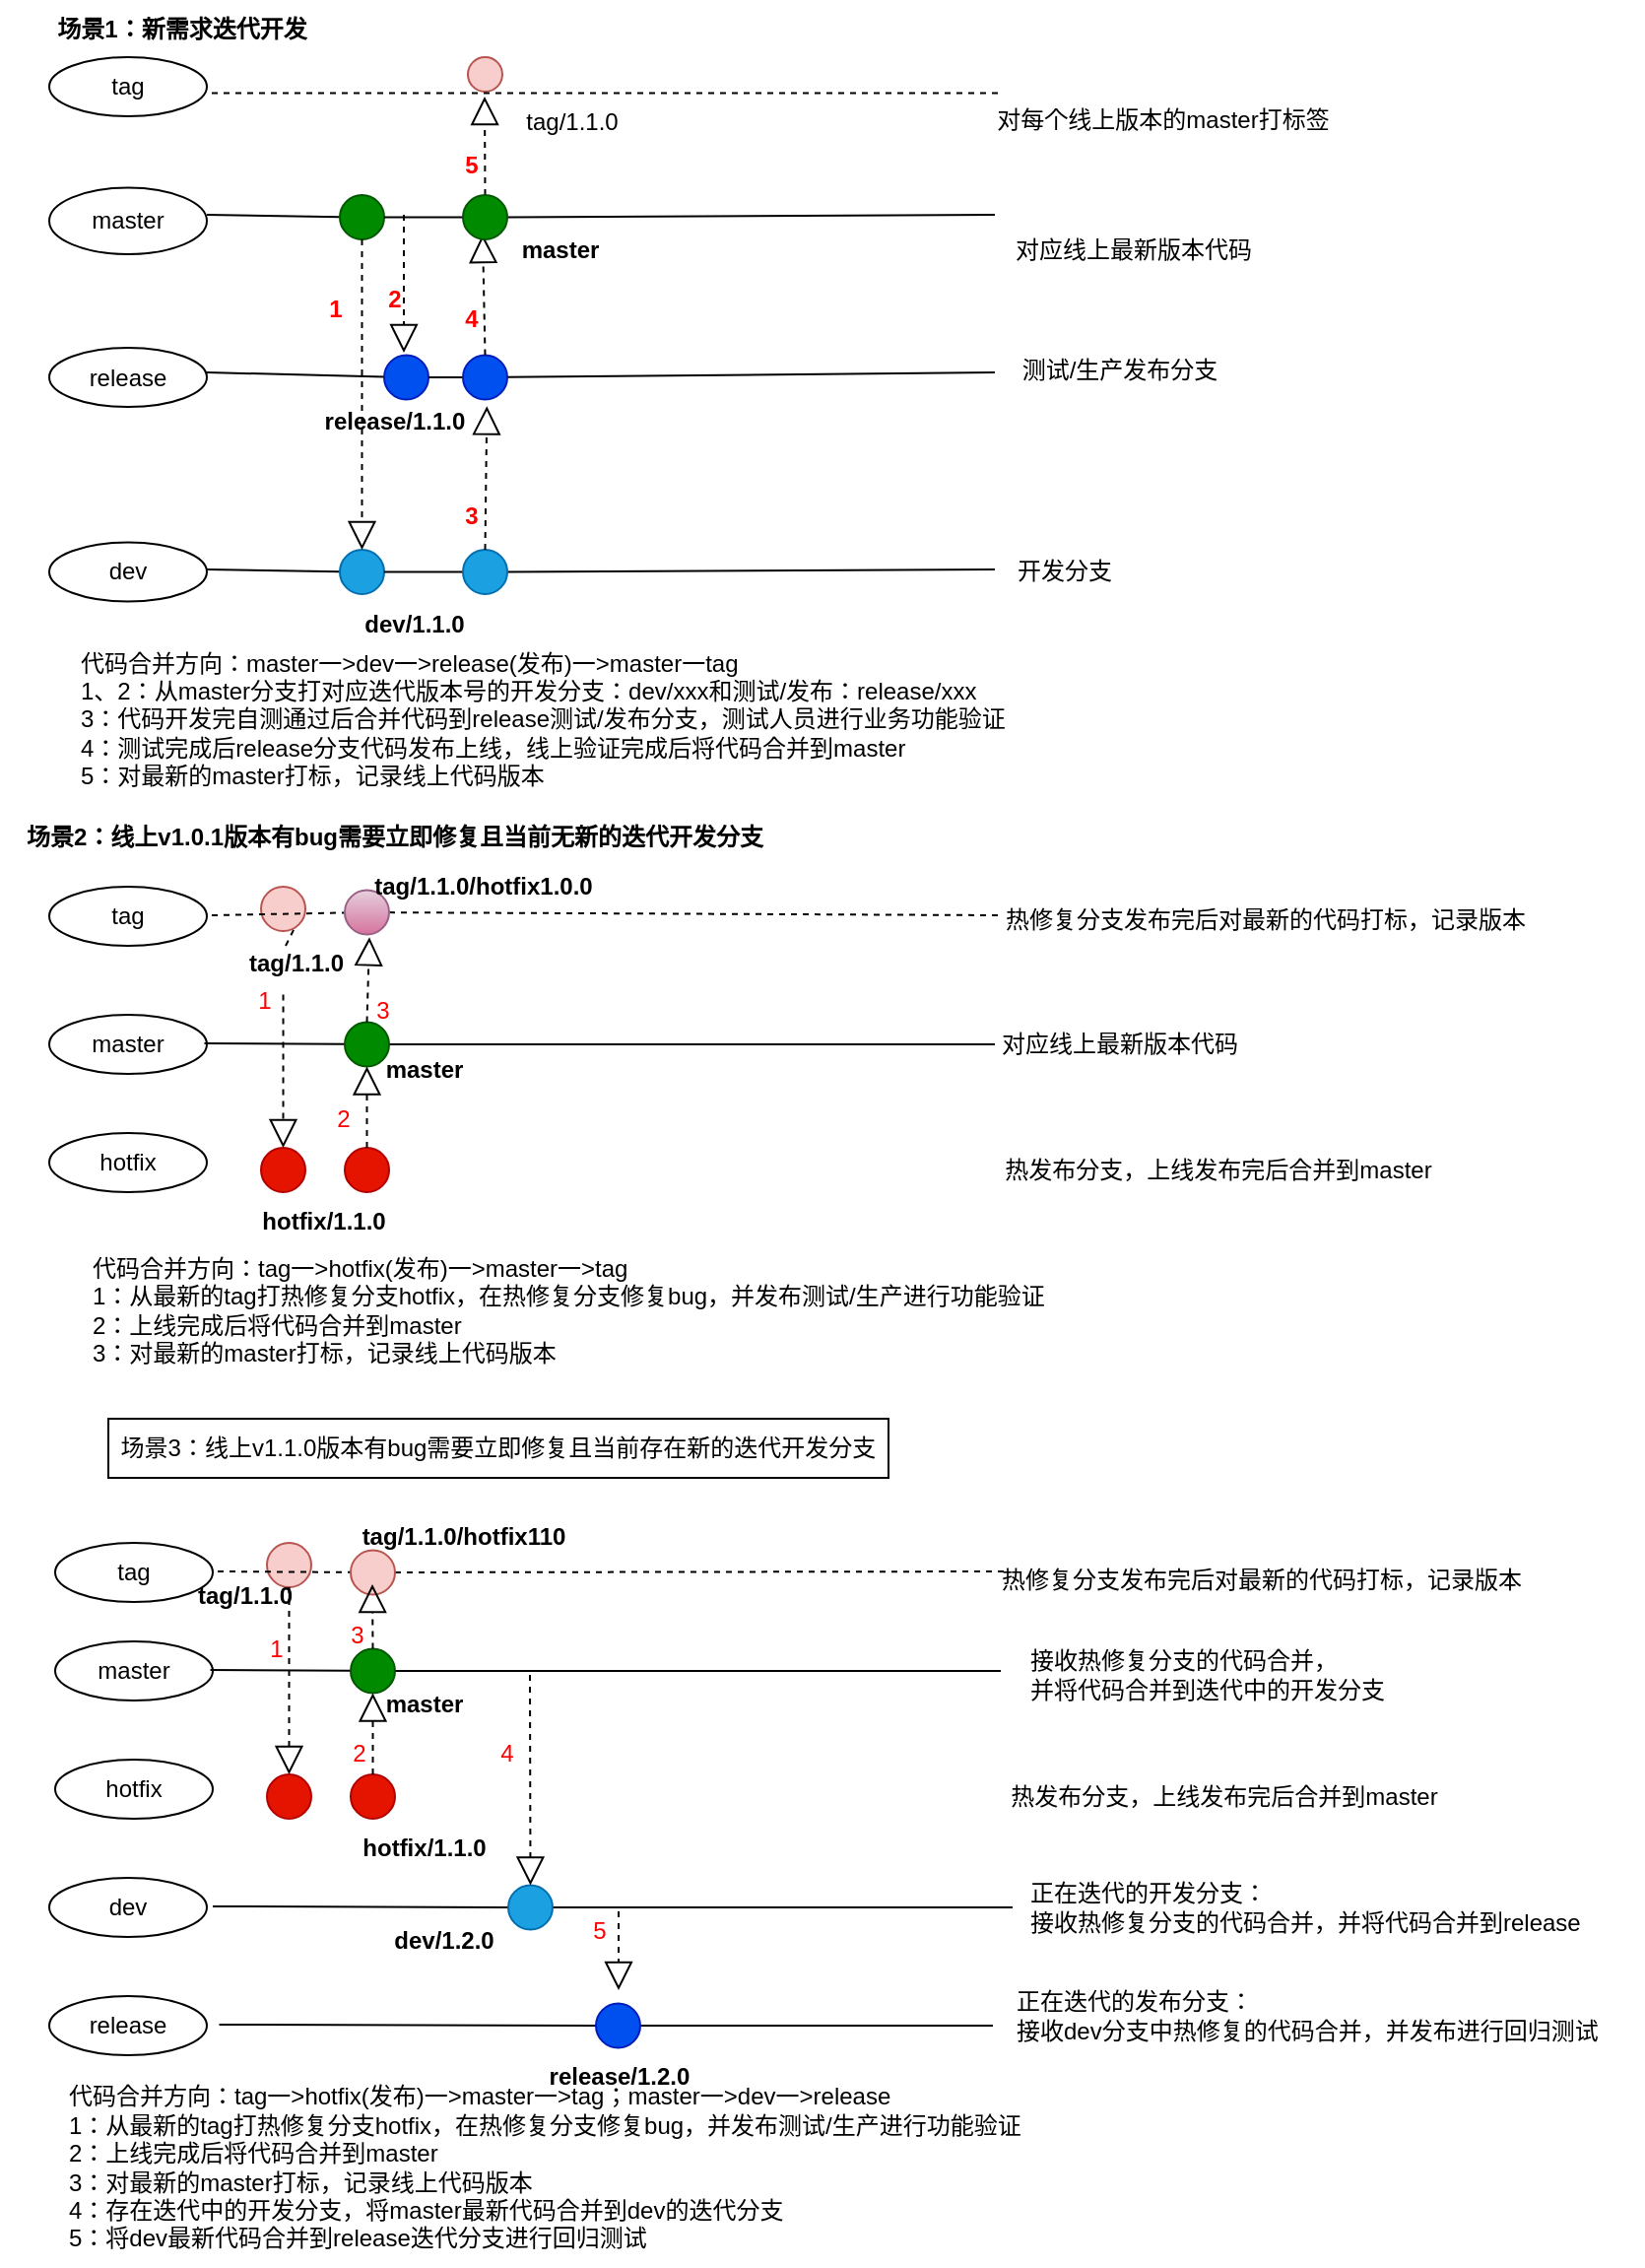 <mxfile version="20.8.3" type="github">
  <diagram id="u3MLDT6FEJKh7IjFJ45a" name="第 1 页">
    <mxGraphModel dx="1910" dy="511" grid="1" gridSize="10" guides="1" tooltips="1" connect="1" arrows="1" fold="1" page="1" pageScale="1" pageWidth="827" pageHeight="1169" math="0" shadow="0">
      <root>
        <mxCell id="0" />
        <mxCell id="1" parent="0" />
        <mxCell id="BobIcJFzk0XD9MXeeOn0-2" value="master" style="ellipse;whiteSpace=wrap;html=1;" parent="1" vertex="1">
          <mxGeometry x="-749" y="95.25" width="80" height="33.75" as="geometry" />
        </mxCell>
        <mxCell id="BobIcJFzk0XD9MXeeOn0-3" value="tag" style="ellipse;whiteSpace=wrap;html=1;" parent="1" vertex="1">
          <mxGeometry x="-749" y="29" width="80" height="30" as="geometry" />
        </mxCell>
        <mxCell id="BobIcJFzk0XD9MXeeOn0-9" value="release" style="ellipse;whiteSpace=wrap;html=1;" parent="1" vertex="1">
          <mxGeometry x="-749" y="176.5" width="80" height="30" as="geometry" />
        </mxCell>
        <mxCell id="BobIcJFzk0XD9MXeeOn0-10" value="" style="endArrow=none;html=1;rounded=0;startArrow=none;" parent="1" source="BobIcJFzk0XD9MXeeOn0-19" edge="1">
          <mxGeometry width="50" height="50" relative="1" as="geometry">
            <mxPoint x="-669" y="189" as="sourcePoint" />
            <mxPoint x="-269" y="189" as="targetPoint" />
          </mxGeometry>
        </mxCell>
        <mxCell id="BobIcJFzk0XD9MXeeOn0-14" value="" style="endArrow=none;html=1;rounded=0;startArrow=none;" parent="1" source="BobIcJFzk0XD9MXeeOn0-18" edge="1">
          <mxGeometry width="50" height="50" relative="1" as="geometry">
            <mxPoint x="-669" y="109" as="sourcePoint" />
            <mxPoint x="-269" y="109" as="targetPoint" />
          </mxGeometry>
        </mxCell>
        <mxCell id="BobIcJFzk0XD9MXeeOn0-16" value="" style="ellipse;whiteSpace=wrap;html=1;aspect=fixed;fillColor=#e51400;strokeColor=#B20000;fontColor=#ffffff;" parent="1" vertex="1">
          <mxGeometry x="-641.5" y="582.5" width="22.5" height="22.5" as="geometry" />
        </mxCell>
        <mxCell id="BobIcJFzk0XD9MXeeOn0-17" value="" style="ellipse;whiteSpace=wrap;html=1;aspect=fixed;fillColor=#f8cecc;strokeColor=#b85450;" parent="1" vertex="1">
          <mxGeometry x="-641.5" y="450" width="22.5" height="22.5" as="geometry" />
        </mxCell>
        <mxCell id="BobIcJFzk0XD9MXeeOn0-21" value="" style="ellipse;whiteSpace=wrap;html=1;aspect=fixed;fillColor=#f8cecc;strokeColor=#b85450;" parent="1" vertex="1">
          <mxGeometry x="-536.5" y="29" width="17.5" height="17.5" as="geometry" />
        </mxCell>
        <mxCell id="BobIcJFzk0XD9MXeeOn0-28" value="" style="endArrow=none;html=1;rounded=0;" parent="1" target="BobIcJFzk0XD9MXeeOn0-27" edge="1">
          <mxGeometry width="50" height="50" relative="1" as="geometry">
            <mxPoint x="-669" y="109" as="sourcePoint" />
            <mxPoint x="-269" y="109" as="targetPoint" />
          </mxGeometry>
        </mxCell>
        <mxCell id="BobIcJFzk0XD9MXeeOn0-27" value="" style="ellipse;whiteSpace=wrap;html=1;aspect=fixed;fillColor=#008a00;strokeColor=#005700;fontColor=#ffffff;" parent="1" vertex="1">
          <mxGeometry x="-601.5" y="99" width="22.5" height="22.5" as="geometry" />
        </mxCell>
        <mxCell id="BobIcJFzk0XD9MXeeOn0-31" value="dev" style="ellipse;whiteSpace=wrap;html=1;" parent="1" vertex="1">
          <mxGeometry x="-749" y="275.25" width="80" height="30" as="geometry" />
        </mxCell>
        <mxCell id="BobIcJFzk0XD9MXeeOn0-32" value="" style="endArrow=none;html=1;rounded=0;startArrow=none;" parent="1" source="BobIcJFzk0XD9MXeeOn0-25" edge="1">
          <mxGeometry width="50" height="50" relative="1" as="geometry">
            <mxPoint x="-669" y="289" as="sourcePoint" />
            <mxPoint x="-269" y="289" as="targetPoint" />
          </mxGeometry>
        </mxCell>
        <mxCell id="BobIcJFzk0XD9MXeeOn0-37" value="" style="endArrow=none;html=1;rounded=0;" parent="1" target="BobIcJFzk0XD9MXeeOn0-22" edge="1">
          <mxGeometry width="50" height="50" relative="1" as="geometry">
            <mxPoint x="-669" y="289" as="sourcePoint" />
            <mxPoint x="-269" y="289" as="targetPoint" />
          </mxGeometry>
        </mxCell>
        <mxCell id="BobIcJFzk0XD9MXeeOn0-22" value="" style="ellipse;whiteSpace=wrap;html=1;aspect=fixed;fillColor=#1ba1e2;strokeColor=#006EAF;fontColor=#ffffff;" parent="1" vertex="1">
          <mxGeometry x="-601.5" y="279" width="22.5" height="22.5" as="geometry" />
        </mxCell>
        <mxCell id="BobIcJFzk0XD9MXeeOn0-40" value="" style="endArrow=block;dashed=1;endFill=0;endSize=12;html=1;rounded=0;exitX=0.5;exitY=1;exitDx=0;exitDy=0;" parent="1" source="BobIcJFzk0XD9MXeeOn0-27" target="BobIcJFzk0XD9MXeeOn0-22" edge="1">
          <mxGeometry width="160" relative="1" as="geometry">
            <mxPoint x="-579" y="219" as="sourcePoint" />
            <mxPoint x="-419" y="219" as="targetPoint" />
          </mxGeometry>
        </mxCell>
        <mxCell id="BobIcJFzk0XD9MXeeOn0-41" value="release/1.1.0" style="text;html=1;align=center;verticalAlign=middle;resizable=0;points=[];autosize=1;strokeColor=none;fillColor=none;fontStyle=1" parent="1" vertex="1">
          <mxGeometry x="-619" y="199" width="90" height="30" as="geometry" />
        </mxCell>
        <mxCell id="BobIcJFzk0XD9MXeeOn0-42" value="dev/1.1.0" style="text;html=1;align=center;verticalAlign=middle;resizable=0;points=[];autosize=1;strokeColor=none;fillColor=none;fontStyle=1" parent="1" vertex="1">
          <mxGeometry x="-599" y="301.5" width="70" height="30" as="geometry" />
        </mxCell>
        <mxCell id="BobIcJFzk0XD9MXeeOn0-44" value="" style="endArrow=none;html=1;rounded=0;startArrow=none;" parent="1" source="BobIcJFzk0XD9MXeeOn0-22" target="BobIcJFzk0XD9MXeeOn0-25" edge="1">
          <mxGeometry width="50" height="50" relative="1" as="geometry">
            <mxPoint x="-579.0" y="290.215" as="sourcePoint" />
            <mxPoint x="-269" y="289" as="targetPoint" />
          </mxGeometry>
        </mxCell>
        <mxCell id="BobIcJFzk0XD9MXeeOn0-25" value="" style="ellipse;whiteSpace=wrap;html=1;aspect=fixed;fillColor=#1ba1e2;strokeColor=#006EAF;fontColor=#ffffff;" parent="1" vertex="1">
          <mxGeometry x="-539" y="279" width="22.5" height="22.5" as="geometry" />
        </mxCell>
        <mxCell id="BobIcJFzk0XD9MXeeOn0-52" value="测试/生产发布分支" style="text;html=1;align=center;verticalAlign=middle;resizable=0;points=[];autosize=1;strokeColor=none;fillColor=none;" parent="1" vertex="1">
          <mxGeometry x="-266.5" y="172.75" width="120" height="30" as="geometry" />
        </mxCell>
        <mxCell id="BobIcJFzk0XD9MXeeOn0-53" value="开发分支" style="text;html=1;align=center;verticalAlign=middle;resizable=0;points=[];autosize=1;strokeColor=none;fillColor=none;" parent="1" vertex="1">
          <mxGeometry x="-269" y="275.25" width="70" height="30" as="geometry" />
        </mxCell>
        <mxCell id="BobIcJFzk0XD9MXeeOn0-54" value="对应线上最新版本代码" style="text;html=1;align=center;verticalAlign=middle;resizable=0;points=[];autosize=1;strokeColor=none;fillColor=none;" parent="1" vertex="1">
          <mxGeometry x="-269" y="112.25" width="140" height="30" as="geometry" />
        </mxCell>
        <mxCell id="BobIcJFzk0XD9MXeeOn0-59" value="" style="endArrow=none;dashed=1;html=1;rounded=0;" parent="1" edge="1">
          <mxGeometry width="50" height="50" relative="1" as="geometry">
            <mxPoint x="-666.5" y="47.25" as="sourcePoint" />
            <mxPoint x="-266.5" y="47.25" as="targetPoint" />
          </mxGeometry>
        </mxCell>
        <mxCell id="BobIcJFzk0XD9MXeeOn0-61" value="" style="endArrow=block;dashed=1;endFill=0;endSize=12;html=1;rounded=0;exitX=0.5;exitY=0;exitDx=0;exitDy=0;" parent="1" source="BobIcJFzk0XD9MXeeOn0-18" edge="1">
          <mxGeometry width="160" relative="1" as="geometry">
            <mxPoint x="-576.5" y="79.75" as="sourcePoint" />
            <mxPoint x="-528" y="49" as="targetPoint" />
          </mxGeometry>
        </mxCell>
        <mxCell id="BobIcJFzk0XD9MXeeOn0-63" value="对每个线上版本的master打标签" style="text;html=1;align=center;verticalAlign=middle;resizable=0;points=[];autosize=1;strokeColor=none;fillColor=none;" parent="1" vertex="1">
          <mxGeometry x="-279" y="46" width="190" height="30" as="geometry" />
        </mxCell>
        <mxCell id="BobIcJFzk0XD9MXeeOn0-66" value="" style="endArrow=block;dashed=1;endFill=0;endSize=12;html=1;rounded=0;" parent="1" edge="1">
          <mxGeometry width="160" relative="1" as="geometry">
            <mxPoint x="-569" y="109" as="sourcePoint" />
            <mxPoint x="-569" y="179" as="targetPoint" />
          </mxGeometry>
        </mxCell>
        <mxCell id="BobIcJFzk0XD9MXeeOn0-67" value="" style="endArrow=none;html=1;rounded=0;startArrow=none;" parent="1" target="BobIcJFzk0XD9MXeeOn0-26" edge="1">
          <mxGeometry width="50" height="50" relative="1" as="geometry">
            <mxPoint x="-669" y="189" as="sourcePoint" />
            <mxPoint x="-269" y="189" as="targetPoint" />
          </mxGeometry>
        </mxCell>
        <mxCell id="BobIcJFzk0XD9MXeeOn0-26" value="" style="ellipse;whiteSpace=wrap;html=1;aspect=fixed;fillColor=#0050ef;strokeColor=#001DBC;fontColor=#ffffff;" parent="1" vertex="1">
          <mxGeometry x="-579" y="180.25" width="22.5" height="22.5" as="geometry" />
        </mxCell>
        <mxCell id="BobIcJFzk0XD9MXeeOn0-70" value="" style="endArrow=none;html=1;rounded=0;startArrow=none;" parent="1" source="BobIcJFzk0XD9MXeeOn0-26" target="BobIcJFzk0XD9MXeeOn0-19" edge="1">
          <mxGeometry width="50" height="50" relative="1" as="geometry">
            <mxPoint x="-556.5" y="191.424" as="sourcePoint" />
            <mxPoint x="-269" y="189" as="targetPoint" />
          </mxGeometry>
        </mxCell>
        <mxCell id="BobIcJFzk0XD9MXeeOn0-19" value="" style="ellipse;whiteSpace=wrap;html=1;aspect=fixed;fillColor=#0050ef;strokeColor=#001DBC;fontColor=#ffffff;" parent="1" vertex="1">
          <mxGeometry x="-539" y="180.25" width="22.5" height="22.5" as="geometry" />
        </mxCell>
        <mxCell id="BobIcJFzk0XD9MXeeOn0-71" value="" style="endArrow=block;dashed=1;endFill=0;endSize=12;html=1;rounded=0;exitX=0.5;exitY=0;exitDx=0;exitDy=0;entryX=1.024;entryY=0.239;entryDx=0;entryDy=0;entryPerimeter=0;" parent="1" source="BobIcJFzk0XD9MXeeOn0-25" target="BobIcJFzk0XD9MXeeOn0-41" edge="1">
          <mxGeometry width="160" relative="1" as="geometry">
            <mxPoint x="-579" y="219" as="sourcePoint" />
            <mxPoint x="-419" y="219" as="targetPoint" />
          </mxGeometry>
        </mxCell>
        <mxCell id="BobIcJFzk0XD9MXeeOn0-72" value="" style="endArrow=block;dashed=1;endFill=0;endSize=12;html=1;rounded=0;exitX=0.5;exitY=0;exitDx=0;exitDy=0;" parent="1" source="BobIcJFzk0XD9MXeeOn0-19" edge="1">
          <mxGeometry width="160" relative="1" as="geometry">
            <mxPoint x="-579" y="219" as="sourcePoint" />
            <mxPoint x="-529" y="119" as="targetPoint" />
          </mxGeometry>
        </mxCell>
        <mxCell id="BobIcJFzk0XD9MXeeOn0-73" value="" style="endArrow=none;html=1;rounded=0;startArrow=none;" parent="1" source="BobIcJFzk0XD9MXeeOn0-27" target="BobIcJFzk0XD9MXeeOn0-18" edge="1">
          <mxGeometry width="50" height="50" relative="1" as="geometry">
            <mxPoint x="-579.0" y="110.215" as="sourcePoint" />
            <mxPoint x="-269" y="109" as="targetPoint" />
          </mxGeometry>
        </mxCell>
        <mxCell id="BobIcJFzk0XD9MXeeOn0-18" value="" style="ellipse;whiteSpace=wrap;html=1;aspect=fixed;fillColor=#008a00;strokeColor=#005700;fontColor=#ffffff;" parent="1" vertex="1">
          <mxGeometry x="-539" y="99" width="22.5" height="22.5" as="geometry" />
        </mxCell>
        <mxCell id="BobIcJFzk0XD9MXeeOn0-75" value="&lt;b&gt;master&lt;/b&gt;" style="text;html=1;align=center;verticalAlign=middle;resizable=0;points=[];autosize=1;strokeColor=none;fillColor=none;" parent="1" vertex="1">
          <mxGeometry x="-520" y="112" width="60" height="30" as="geometry" />
        </mxCell>
        <mxCell id="BobIcJFzk0XD9MXeeOn0-76" value="tag/1.1.0" style="text;html=1;align=center;verticalAlign=middle;resizable=0;points=[];autosize=1;strokeColor=none;fillColor=none;" parent="1" vertex="1">
          <mxGeometry x="-519" y="46.5" width="70" height="30" as="geometry" />
        </mxCell>
        <mxCell id="KTSMbRb8N_iu5CVPyep4-2" value="tag" style="ellipse;whiteSpace=wrap;html=1;" parent="1" vertex="1">
          <mxGeometry x="-749" y="450" width="80" height="30" as="geometry" />
        </mxCell>
        <mxCell id="KTSMbRb8N_iu5CVPyep4-3" value="" style="endArrow=none;dashed=1;html=1;rounded=0;startArrow=none;" parent="1" source="KTSMbRb8N_iu5CVPyep4-19" edge="1">
          <mxGeometry width="50" height="50" relative="1" as="geometry">
            <mxPoint x="-666.5" y="464.5" as="sourcePoint" />
            <mxPoint x="-266.5" y="464.5" as="targetPoint" />
          </mxGeometry>
        </mxCell>
        <mxCell id="KTSMbRb8N_iu5CVPyep4-5" value="master" style="ellipse;whiteSpace=wrap;html=1;" parent="1" vertex="1">
          <mxGeometry x="-749" y="515" width="80" height="30" as="geometry" />
        </mxCell>
        <mxCell id="KTSMbRb8N_iu5CVPyep4-6" value="" style="endArrow=none;html=1;rounded=0;startArrow=none;" parent="1" source="BobIcJFzk0XD9MXeeOn0-15" edge="1">
          <mxGeometry relative="1" as="geometry">
            <mxPoint x="-670.25" y="529.5" as="sourcePoint" />
            <mxPoint x="-269" y="530" as="targetPoint" />
          </mxGeometry>
        </mxCell>
        <mxCell id="KTSMbRb8N_iu5CVPyep4-7" value="hotfix" style="ellipse;whiteSpace=wrap;html=1;" parent="1" vertex="1">
          <mxGeometry x="-749" y="575" width="80" height="30" as="geometry" />
        </mxCell>
        <mxCell id="KTSMbRb8N_iu5CVPyep4-10" value="" style="endArrow=none;html=1;rounded=0;" parent="1" target="BobIcJFzk0XD9MXeeOn0-15" edge="1">
          <mxGeometry relative="1" as="geometry">
            <mxPoint x="-670.25" y="529.5" as="sourcePoint" />
            <mxPoint x="-269" y="530" as="targetPoint" />
          </mxGeometry>
        </mxCell>
        <mxCell id="BobIcJFzk0XD9MXeeOn0-15" value="" style="ellipse;whiteSpace=wrap;html=1;aspect=fixed;fillColor=#008a00;strokeColor=#005700;fontColor=#ffffff;" parent="1" vertex="1">
          <mxGeometry x="-599" y="518.75" width="22.5" height="22.5" as="geometry" />
        </mxCell>
        <mxCell id="KTSMbRb8N_iu5CVPyep4-11" value="" style="endArrow=block;dashed=1;endFill=0;endSize=12;html=1;rounded=0;entryX=0.5;entryY=0;entryDx=0;entryDy=0;startArrow=none;exitX=0.411;exitY=1.017;exitDx=0;exitDy=0;exitPerimeter=0;" parent="1" source="KTSMbRb8N_iu5CVPyep4-12" target="BobIcJFzk0XD9MXeeOn0-16" edge="1">
          <mxGeometry width="160" relative="1" as="geometry">
            <mxPoint x="-639" y="515" as="sourcePoint" />
            <mxPoint x="-449" y="405" as="targetPoint" />
          </mxGeometry>
        </mxCell>
        <mxCell id="KTSMbRb8N_iu5CVPyep4-13" value="" style="endArrow=none;dashed=1;endFill=0;endSize=12;html=1;rounded=0;entryX=0.5;entryY=0;entryDx=0;entryDy=0;" parent="1" edge="1">
          <mxGeometry width="160" relative="1" as="geometry">
            <mxPoint x="-629" y="480" as="sourcePoint" />
            <mxPoint x="-624" y="470" as="targetPoint" />
          </mxGeometry>
        </mxCell>
        <mxCell id="KTSMbRb8N_iu5CVPyep4-12" value="tag/1.1.0" style="text;html=1;align=center;verticalAlign=middle;resizable=0;points=[];autosize=1;strokeColor=none;fillColor=none;fontStyle=1" parent="1" vertex="1">
          <mxGeometry x="-659" y="474.25" width="70" height="30" as="geometry" />
        </mxCell>
        <mxCell id="KTSMbRb8N_iu5CVPyep4-14" value="对应线上最新版本代码" style="text;html=1;align=center;verticalAlign=middle;resizable=0;points=[];autosize=1;strokeColor=none;fillColor=none;" parent="1" vertex="1">
          <mxGeometry x="-276.5" y="515" width="140" height="30" as="geometry" />
        </mxCell>
        <mxCell id="KTSMbRb8N_iu5CVPyep4-15" value="代码合并方向：master一&amp;gt;dev一&amp;gt;release(发布)一&amp;gt;master一tag&lt;br&gt;1、2：从master分支打对应迭代版本号的开发分支：dev/xxx和测试/发布：release/xxx&lt;br&gt;3：代码开发完自测通过后合并代码到release测试/发布分支，测试人员进行业务功能验证&lt;br&gt;4：测试完成后release分支代码发布上线，线上验证完成后将代码合并到master&lt;br&gt;&lt;div style=&quot;&quot;&gt;&lt;span style=&quot;background-color: initial;&quot;&gt;5：对最新的master打标，记录线上代码版本&lt;/span&gt;&lt;/div&gt;" style="text;html=1;align=left;verticalAlign=middle;resizable=0;points=[];autosize=1;strokeColor=none;fillColor=none;" parent="1" vertex="1">
          <mxGeometry x="-735" y="320" width="490" height="90" as="geometry" />
        </mxCell>
        <mxCell id="KTSMbRb8N_iu5CVPyep4-16" value="热发布分支，上线发布完后合并到master" style="text;html=1;align=center;verticalAlign=middle;resizable=0;points=[];autosize=1;strokeColor=none;fillColor=none;" parent="1" vertex="1">
          <mxGeometry x="-276.5" y="578.75" width="240" height="30" as="geometry" />
        </mxCell>
        <mxCell id="KTSMbRb8N_iu5CVPyep4-17" value="" style="ellipse;whiteSpace=wrap;html=1;aspect=fixed;fillColor=#e51400;strokeColor=#B20000;fontColor=#ffffff;" parent="1" vertex="1">
          <mxGeometry x="-599" y="582.5" width="22.5" height="22.5" as="geometry" />
        </mxCell>
        <mxCell id="KTSMbRb8N_iu5CVPyep4-18" value="" style="endArrow=block;dashed=1;endFill=0;endSize=12;html=1;rounded=0;exitX=0.5;exitY=0;exitDx=0;exitDy=0;entryX=0.5;entryY=1;entryDx=0;entryDy=0;" parent="1" source="KTSMbRb8N_iu5CVPyep4-17" target="BobIcJFzk0XD9MXeeOn0-15" edge="1">
          <mxGeometry width="160" relative="1" as="geometry">
            <mxPoint x="-420" y="442" as="sourcePoint" />
            <mxPoint x="-260" y="442" as="targetPoint" />
          </mxGeometry>
        </mxCell>
        <mxCell id="KTSMbRb8N_iu5CVPyep4-20" value="" style="endArrow=none;dashed=1;html=1;rounded=0;" parent="1" target="KTSMbRb8N_iu5CVPyep4-19" edge="1">
          <mxGeometry width="50" height="50" relative="1" as="geometry">
            <mxPoint x="-666.5" y="464.5" as="sourcePoint" />
            <mxPoint x="-266.5" y="464.5" as="targetPoint" />
          </mxGeometry>
        </mxCell>
        <mxCell id="KTSMbRb8N_iu5CVPyep4-19" value="" style="ellipse;whiteSpace=wrap;html=1;aspect=fixed;fillColor=#e6d0de;strokeColor=#996185;gradientColor=#d5739d;" parent="1" vertex="1">
          <mxGeometry x="-599" y="451.75" width="22.5" height="22.5" as="geometry" />
        </mxCell>
        <mxCell id="KTSMbRb8N_iu5CVPyep4-21" value="" style="endArrow=block;dashed=1;endFill=0;endSize=12;html=1;rounded=0;exitX=0.5;exitY=0;exitDx=0;exitDy=0;entryX=1.036;entryY=0.047;entryDx=0;entryDy=0;entryPerimeter=0;" parent="1" source="BobIcJFzk0XD9MXeeOn0-15" target="KTSMbRb8N_iu5CVPyep4-12" edge="1">
          <mxGeometry width="160" relative="1" as="geometry">
            <mxPoint x="-577.75" y="592.5" as="sourcePoint" />
            <mxPoint x="-577.75" y="551.25" as="targetPoint" />
          </mxGeometry>
        </mxCell>
        <mxCell id="KTSMbRb8N_iu5CVPyep4-22" value="tag/1.1.0/hotfix1.0.0" style="text;html=1;align=center;verticalAlign=middle;resizable=0;points=[];autosize=1;strokeColor=none;fillColor=none;fontStyle=1" parent="1" vertex="1">
          <mxGeometry x="-594.5" y="435" width="130" height="30" as="geometry" />
        </mxCell>
        <mxCell id="KTSMbRb8N_iu5CVPyep4-23" value="热修复分支发布完后对最新的代码打标，记录版本" style="text;html=1;align=center;verticalAlign=middle;resizable=0;points=[];autosize=1;strokeColor=none;fillColor=none;" parent="1" vertex="1">
          <mxGeometry x="-277.5" y="451.75" width="290" height="30" as="geometry" />
        </mxCell>
        <mxCell id="KTSMbRb8N_iu5CVPyep4-24" value="hotfix/1.1.0" style="text;html=1;align=center;verticalAlign=middle;resizable=0;points=[];autosize=1;strokeColor=none;fillColor=none;fontStyle=1" parent="1" vertex="1">
          <mxGeometry x="-655" y="605" width="90" height="30" as="geometry" />
        </mxCell>
        <mxCell id="KTSMbRb8N_iu5CVPyep4-27" value="" style="ellipse;whiteSpace=wrap;html=1;aspect=fixed;fillColor=#e51400;strokeColor=#B20000;fontColor=#ffffff;" parent="1" vertex="1">
          <mxGeometry x="-638.5" y="900.5" width="22.5" height="22.5" as="geometry" />
        </mxCell>
        <mxCell id="KTSMbRb8N_iu5CVPyep4-28" value="" style="ellipse;whiteSpace=wrap;html=1;aspect=fixed;fillColor=#f8cecc;strokeColor=#b85450;" parent="1" vertex="1">
          <mxGeometry x="-638.5" y="783" width="22.5" height="22.5" as="geometry" />
        </mxCell>
        <mxCell id="KTSMbRb8N_iu5CVPyep4-29" value="场景3：线上v1.1.0版本有bug需要立即修复且当前存在新的迭代开发分支" style="whiteSpace=wrap;html=1;" parent="1" vertex="1">
          <mxGeometry x="-719" y="720" width="396" height="30" as="geometry" />
        </mxCell>
        <mxCell id="KTSMbRb8N_iu5CVPyep4-30" value="tag" style="ellipse;whiteSpace=wrap;html=1;" parent="1" vertex="1">
          <mxGeometry x="-746" y="783" width="80" height="30" as="geometry" />
        </mxCell>
        <mxCell id="KTSMbRb8N_iu5CVPyep4-31" value="" style="endArrow=none;dashed=1;html=1;rounded=0;startArrow=none;" parent="1" source="KTSMbRb8N_iu5CVPyep4-45" edge="1">
          <mxGeometry width="50" height="50" relative="1" as="geometry">
            <mxPoint x="-663.5" y="797.5" as="sourcePoint" />
            <mxPoint x="-263.5" y="797.5" as="targetPoint" />
          </mxGeometry>
        </mxCell>
        <mxCell id="KTSMbRb8N_iu5CVPyep4-32" value="master" style="ellipse;whiteSpace=wrap;html=1;" parent="1" vertex="1">
          <mxGeometry x="-746" y="833" width="80" height="30" as="geometry" />
        </mxCell>
        <mxCell id="KTSMbRb8N_iu5CVPyep4-33" value="" style="endArrow=none;html=1;rounded=0;startArrow=none;" parent="1" source="KTSMbRb8N_iu5CVPyep4-36" edge="1">
          <mxGeometry relative="1" as="geometry">
            <mxPoint x="-667.25" y="847.5" as="sourcePoint" />
            <mxPoint x="-266" y="848" as="targetPoint" />
          </mxGeometry>
        </mxCell>
        <mxCell id="KTSMbRb8N_iu5CVPyep4-34" value="hotfix" style="ellipse;whiteSpace=wrap;html=1;" parent="1" vertex="1">
          <mxGeometry x="-746" y="893" width="80" height="30" as="geometry" />
        </mxCell>
        <mxCell id="KTSMbRb8N_iu5CVPyep4-35" value="" style="endArrow=none;html=1;rounded=0;" parent="1" target="KTSMbRb8N_iu5CVPyep4-36" edge="1">
          <mxGeometry relative="1" as="geometry">
            <mxPoint x="-667.25" y="847.5" as="sourcePoint" />
            <mxPoint x="-266" y="848" as="targetPoint" />
          </mxGeometry>
        </mxCell>
        <mxCell id="KTSMbRb8N_iu5CVPyep4-36" value="" style="ellipse;whiteSpace=wrap;html=1;aspect=fixed;fillColor=#008a00;strokeColor=#005700;fontColor=#ffffff;" parent="1" vertex="1">
          <mxGeometry x="-596" y="836.75" width="22.5" height="22.5" as="geometry" />
        </mxCell>
        <mxCell id="KTSMbRb8N_iu5CVPyep4-37" value="" style="endArrow=block;dashed=1;endFill=0;endSize=12;html=1;rounded=0;entryX=0.5;entryY=0;entryDx=0;entryDy=0;startArrow=none;exitX=0.5;exitY=1;exitDx=0;exitDy=0;" parent="1" source="KTSMbRb8N_iu5CVPyep4-28" target="KTSMbRb8N_iu5CVPyep4-27" edge="1">
          <mxGeometry width="160" relative="1" as="geometry">
            <mxPoint x="-626" y="834" as="sourcePoint" />
            <mxPoint x="-446" y="723" as="targetPoint" />
          </mxGeometry>
        </mxCell>
        <mxCell id="KTSMbRb8N_iu5CVPyep4-40" value="接收热修复分支的代码合并，&lt;br&gt;并将代码合并到迭代中的开发分支" style="text;html=1;align=left;verticalAlign=middle;resizable=0;points=[];autosize=1;strokeColor=none;fillColor=none;" parent="1" vertex="1">
          <mxGeometry x="-253.5" y="830" width="200" height="40" as="geometry" />
        </mxCell>
        <mxCell id="KTSMbRb8N_iu5CVPyep4-41" value="热发布分支，上线发布完后合并到master" style="text;html=1;align=center;verticalAlign=middle;resizable=0;points=[];autosize=1;strokeColor=none;fillColor=none;" parent="1" vertex="1">
          <mxGeometry x="-273.5" y="896.75" width="240" height="30" as="geometry" />
        </mxCell>
        <mxCell id="KTSMbRb8N_iu5CVPyep4-42" value="" style="ellipse;whiteSpace=wrap;html=1;aspect=fixed;fillColor=#e51400;strokeColor=#B20000;fontColor=#ffffff;" parent="1" vertex="1">
          <mxGeometry x="-596" y="900.5" width="22.5" height="22.5" as="geometry" />
        </mxCell>
        <mxCell id="KTSMbRb8N_iu5CVPyep4-43" value="" style="endArrow=block;dashed=1;endFill=0;endSize=12;html=1;rounded=0;exitX=0.5;exitY=0;exitDx=0;exitDy=0;entryX=0.5;entryY=1;entryDx=0;entryDy=0;" parent="1" source="KTSMbRb8N_iu5CVPyep4-42" target="KTSMbRb8N_iu5CVPyep4-36" edge="1">
          <mxGeometry width="160" relative="1" as="geometry">
            <mxPoint x="-417" y="760" as="sourcePoint" />
            <mxPoint x="-257" y="760" as="targetPoint" />
          </mxGeometry>
        </mxCell>
        <mxCell id="KTSMbRb8N_iu5CVPyep4-44" value="" style="endArrow=none;dashed=1;html=1;rounded=0;" parent="1" target="KTSMbRb8N_iu5CVPyep4-45" edge="1">
          <mxGeometry width="50" height="50" relative="1" as="geometry">
            <mxPoint x="-663.5" y="797.5" as="sourcePoint" />
            <mxPoint x="-263.5" y="797.5" as="targetPoint" />
          </mxGeometry>
        </mxCell>
        <mxCell id="KTSMbRb8N_iu5CVPyep4-45" value="" style="ellipse;whiteSpace=wrap;html=1;aspect=fixed;fillColor=#f8cecc;strokeColor=#b85450;" parent="1" vertex="1">
          <mxGeometry x="-596" y="786.75" width="22.5" height="22.5" as="geometry" />
        </mxCell>
        <mxCell id="KTSMbRb8N_iu5CVPyep4-46" value="" style="endArrow=block;dashed=1;endFill=0;endSize=12;html=1;rounded=0;exitX=0.5;exitY=0;exitDx=0;exitDy=0;" parent="1" source="KTSMbRb8N_iu5CVPyep4-36" edge="1">
          <mxGeometry width="160" relative="1" as="geometry">
            <mxPoint x="-574.75" y="910.5" as="sourcePoint" />
            <mxPoint x="-585" y="804" as="targetPoint" />
          </mxGeometry>
        </mxCell>
        <mxCell id="KTSMbRb8N_iu5CVPyep4-47" value="tag/1.1.0/hotfix110" style="text;html=1;align=center;verticalAlign=middle;resizable=0;points=[];autosize=1;strokeColor=none;fillColor=none;fontStyle=1" parent="1" vertex="1">
          <mxGeometry x="-604" y="765" width="130" height="30" as="geometry" />
        </mxCell>
        <mxCell id="KTSMbRb8N_iu5CVPyep4-48" value="热修复分支发布完后对最新的代码打标，记录版本" style="text;html=1;align=center;verticalAlign=middle;resizable=0;points=[];autosize=1;strokeColor=none;fillColor=none;" parent="1" vertex="1">
          <mxGeometry x="-279" y="786.75" width="290" height="30" as="geometry" />
        </mxCell>
        <mxCell id="KTSMbRb8N_iu5CVPyep4-49" value="hotfix/1.1.0" style="text;html=1;align=center;verticalAlign=middle;resizable=0;points=[];autosize=1;strokeColor=none;fillColor=none;fontStyle=1" parent="1" vertex="1">
          <mxGeometry x="-604" y="923" width="90" height="30" as="geometry" />
        </mxCell>
        <mxCell id="KTSMbRb8N_iu5CVPyep4-50" value="代码合并方向：tag一&amp;gt;hotfix(发布)一&amp;gt;master一&amp;gt;tag&lt;br&gt;1：从最新的tag打热修复分支hotfix，在热修复分支修复bug，并发布测试/生产进行功能验证&lt;br&gt;2：上线完成后将代码合并到master&lt;br&gt;3：对最新的master打标，记录线上代码版本" style="text;html=1;align=left;verticalAlign=middle;resizable=0;points=[];autosize=1;strokeColor=none;fillColor=none;" parent="1" vertex="1">
          <mxGeometry x="-729" y="630" width="510" height="70" as="geometry" />
        </mxCell>
        <mxCell id="KTSMbRb8N_iu5CVPyep4-51" value="dev" style="ellipse;whiteSpace=wrap;html=1;" parent="1" vertex="1">
          <mxGeometry x="-749" y="953" width="80" height="30" as="geometry" />
        </mxCell>
        <mxCell id="KTSMbRb8N_iu5CVPyep4-52" value="" style="endArrow=none;html=1;rounded=0;startArrow=none;" parent="1" source="KTSMbRb8N_iu5CVPyep4-54" edge="1">
          <mxGeometry relative="1" as="geometry">
            <mxPoint x="-666" y="967.5" as="sourcePoint" />
            <mxPoint x="-260" y="968" as="targetPoint" />
          </mxGeometry>
        </mxCell>
        <mxCell id="KTSMbRb8N_iu5CVPyep4-55" value="" style="endArrow=none;html=1;rounded=0;startArrow=none;" parent="1" target="KTSMbRb8N_iu5CVPyep4-54" edge="1">
          <mxGeometry relative="1" as="geometry">
            <mxPoint x="-666" y="967.5" as="sourcePoint" />
            <mxPoint x="-260" y="968" as="targetPoint" />
          </mxGeometry>
        </mxCell>
        <mxCell id="KTSMbRb8N_iu5CVPyep4-54" value="" style="ellipse;whiteSpace=wrap;html=1;aspect=fixed;fillColor=#1ba1e2;strokeColor=#006EAF;fontColor=#ffffff;" parent="1" vertex="1">
          <mxGeometry x="-516" y="956.75" width="22.5" height="22.5" as="geometry" />
        </mxCell>
        <mxCell id="KTSMbRb8N_iu5CVPyep4-56" value="" style="endArrow=block;dashed=1;endFill=0;endSize=12;html=1;rounded=0;entryX=0.5;entryY=0;entryDx=0;entryDy=0;" parent="1" target="KTSMbRb8N_iu5CVPyep4-54" edge="1">
          <mxGeometry width="160" relative="1" as="geometry">
            <mxPoint x="-505" y="850" as="sourcePoint" />
            <mxPoint x="-260" y="1083" as="targetPoint" />
          </mxGeometry>
        </mxCell>
        <mxCell id="KTSMbRb8N_iu5CVPyep4-58" value="dev/1.2.0" style="text;html=1;align=center;verticalAlign=middle;resizable=0;points=[];autosize=1;strokeColor=none;fillColor=none;fontStyle=1" parent="1" vertex="1">
          <mxGeometry x="-584" y="970" width="70" height="30" as="geometry" />
        </mxCell>
        <mxCell id="KTSMbRb8N_iu5CVPyep4-60" value="release" style="ellipse;whiteSpace=wrap;html=1;" parent="1" vertex="1">
          <mxGeometry x="-749" y="1013" width="80" height="30" as="geometry" />
        </mxCell>
        <mxCell id="KTSMbRb8N_iu5CVPyep4-61" value="" style="endArrow=none;html=1;rounded=0;startArrow=none;" parent="1" source="BobIcJFzk0XD9MXeeOn0-20" edge="1">
          <mxGeometry relative="1" as="geometry">
            <mxPoint x="-662.75" y="1027.5" as="sourcePoint" />
            <mxPoint x="-270" y="1028" as="targetPoint" />
          </mxGeometry>
        </mxCell>
        <mxCell id="KTSMbRb8N_iu5CVPyep4-62" value="" style="endArrow=block;dashed=1;endFill=0;endSize=12;html=1;rounded=0;" parent="1" edge="1">
          <mxGeometry width="160" relative="1" as="geometry">
            <mxPoint x="-460" y="970" as="sourcePoint" />
            <mxPoint x="-460" y="1010" as="targetPoint" />
          </mxGeometry>
        </mxCell>
        <mxCell id="KTSMbRb8N_iu5CVPyep4-64" value="" style="endArrow=none;html=1;rounded=0;startArrow=none;" parent="1" target="BobIcJFzk0XD9MXeeOn0-20" edge="1">
          <mxGeometry relative="1" as="geometry">
            <mxPoint x="-662.75" y="1027.5" as="sourcePoint" />
            <mxPoint x="-270" y="1028" as="targetPoint" />
          </mxGeometry>
        </mxCell>
        <mxCell id="BobIcJFzk0XD9MXeeOn0-20" value="" style="ellipse;whiteSpace=wrap;html=1;aspect=fixed;fillColor=#0050ef;strokeColor=#001DBC;fontColor=#ffffff;" parent="1" vertex="1">
          <mxGeometry x="-471.5" y="1016.75" width="22.5" height="22.5" as="geometry" />
        </mxCell>
        <mxCell id="KTSMbRb8N_iu5CVPyep4-67" value="release/1.2.0" style="text;html=1;align=center;verticalAlign=middle;resizable=0;points=[];autosize=1;strokeColor=none;fillColor=none;fontStyle=1" parent="1" vertex="1">
          <mxGeometry x="-505.25" y="1039.25" width="90" height="30" as="geometry" />
        </mxCell>
        <mxCell id="KTSMbRb8N_iu5CVPyep4-68" value="正在迭代的开发分支：&lt;br&gt;接收热修复分支的代码合并，并将代码合并到release" style="text;html=1;align=left;verticalAlign=middle;resizable=0;points=[];autosize=1;strokeColor=none;fillColor=none;" parent="1" vertex="1">
          <mxGeometry x="-253.5" y="948" width="300" height="40" as="geometry" />
        </mxCell>
        <mxCell id="KTSMbRb8N_iu5CVPyep4-69" value="正在迭代的发布分支：&lt;br&gt;接收dev分支中热修复的代码合并，并发布进行回归测试" style="text;html=1;align=left;verticalAlign=middle;resizable=0;points=[];autosize=1;strokeColor=none;fillColor=none;" parent="1" vertex="1">
          <mxGeometry x="-260" y="1003" width="320" height="40" as="geometry" />
        </mxCell>
        <mxCell id="KTSMbRb8N_iu5CVPyep4-70" value="tag/1.1.0" style="text;html=1;align=center;verticalAlign=middle;resizable=0;points=[];autosize=1;strokeColor=none;fillColor=none;fontStyle=1" parent="1" vertex="1">
          <mxGeometry x="-685" y="795" width="70" height="30" as="geometry" />
        </mxCell>
        <mxCell id="KTSMbRb8N_iu5CVPyep4-71" value="代码合并方向：tag一&amp;gt;hotfix(发布)一&amp;gt;master一&amp;gt;tag；master一&amp;gt;dev一&amp;gt;release&lt;br&gt;1：从最新的tag打热修复分支hotfix，在热修复分支修复bug，并发布测试/生产进行功能验证&lt;br style=&quot;border-color: var(--border-color);&quot;&gt;2：上线完成后将代码合并到master&lt;br style=&quot;border-color: var(--border-color);&quot;&gt;3：对最新的master打标，记录线上代码版本&lt;br&gt;&lt;span style=&quot;&quot;&gt;4：存在迭代中的开发分支，将master最新代码合并到dev的迭代分支&lt;br&gt;5：将dev最新代码合并到release迭代分支进行回归测试&lt;br&gt;&lt;/span&gt;" style="text;html=1;align=left;verticalAlign=middle;resizable=0;points=[];autosize=1;strokeColor=none;fillColor=none;" parent="1" vertex="1">
          <mxGeometry x="-741" y="1050" width="510" height="100" as="geometry" />
        </mxCell>
        <mxCell id="KTSMbRb8N_iu5CVPyep4-76" value="master" style="text;html=1;align=center;verticalAlign=middle;resizable=0;points=[];autosize=1;strokeColor=none;fillColor=none;fontStyle=1" parent="1" vertex="1">
          <mxGeometry x="-589" y="850" width="60" height="30" as="geometry" />
        </mxCell>
        <mxCell id="KTSMbRb8N_iu5CVPyep4-77" value="master" style="text;html=1;align=center;verticalAlign=middle;resizable=0;points=[];autosize=1;strokeColor=none;fillColor=none;fontStyle=1" parent="1" vertex="1">
          <mxGeometry x="-589" y="528" width="60" height="30" as="geometry" />
        </mxCell>
        <mxCell id="5vbZzDBDYhe5tvwmqNYx-1" value="&lt;b&gt;1&lt;/b&gt;" style="text;html=1;align=center;verticalAlign=middle;resizable=0;points=[];autosize=1;strokeColor=none;fillColor=none;labelBorderColor=none;fontColor=#FF0000;" vertex="1" parent="1">
          <mxGeometry x="-619" y="142" width="30" height="30" as="geometry" />
        </mxCell>
        <mxCell id="5vbZzDBDYhe5tvwmqNYx-2" value="2" style="text;html=1;align=center;verticalAlign=middle;resizable=0;points=[];autosize=1;strokeColor=none;fillColor=none;fontStyle=1;fontColor=#FF0000;" vertex="1" parent="1">
          <mxGeometry x="-589" y="137" width="30" height="30" as="geometry" />
        </mxCell>
        <mxCell id="5vbZzDBDYhe5tvwmqNYx-3" value="3" style="text;html=1;align=center;verticalAlign=middle;resizable=0;points=[];autosize=1;strokeColor=none;fillColor=none;fontStyle=1;fontColor=#FF0000;" vertex="1" parent="1">
          <mxGeometry x="-550" y="247" width="30" height="30" as="geometry" />
        </mxCell>
        <mxCell id="5vbZzDBDYhe5tvwmqNYx-4" value="4" style="text;html=1;align=center;verticalAlign=middle;resizable=0;points=[];autosize=1;strokeColor=none;fillColor=none;fontStyle=1;fontColor=#FF0000;" vertex="1" parent="1">
          <mxGeometry x="-550" y="146.5" width="30" height="30" as="geometry" />
        </mxCell>
        <mxCell id="5vbZzDBDYhe5tvwmqNYx-5" value="5" style="text;html=1;align=center;verticalAlign=middle;resizable=0;points=[];autosize=1;strokeColor=none;fillColor=none;fontStyle=1;fontColor=#FF0000;" vertex="1" parent="1">
          <mxGeometry x="-550" y="69" width="30" height="30" as="geometry" />
        </mxCell>
        <mxCell id="5vbZzDBDYhe5tvwmqNYx-6" value="1" style="text;html=1;align=center;verticalAlign=middle;resizable=0;points=[];autosize=1;strokeColor=none;fillColor=none;fontColor=#FF0000;" vertex="1" parent="1">
          <mxGeometry x="-655" y="493" width="30" height="30" as="geometry" />
        </mxCell>
        <mxCell id="5vbZzDBDYhe5tvwmqNYx-7" value="2" style="text;html=1;align=center;verticalAlign=middle;resizable=0;points=[];autosize=1;strokeColor=none;fillColor=none;fontColor=#FF0000;" vertex="1" parent="1">
          <mxGeometry x="-615" y="553" width="30" height="30" as="geometry" />
        </mxCell>
        <mxCell id="5vbZzDBDYhe5tvwmqNYx-8" value="3" style="text;html=1;align=center;verticalAlign=middle;resizable=0;points=[];autosize=1;strokeColor=none;fillColor=none;fontColor=#FF0000;labelBorderColor=none;" vertex="1" parent="1">
          <mxGeometry x="-595" y="498" width="30" height="30" as="geometry" />
        </mxCell>
        <mxCell id="5vbZzDBDYhe5tvwmqNYx-11" value="1" style="text;html=1;align=center;verticalAlign=middle;resizable=0;points=[];autosize=1;strokeColor=none;fillColor=none;fontColor=#FF0000;labelBorderColor=none;" vertex="1" parent="1">
          <mxGeometry x="-649" y="822" width="30" height="30" as="geometry" />
        </mxCell>
        <mxCell id="5vbZzDBDYhe5tvwmqNYx-12" value="2" style="text;html=1;align=center;verticalAlign=middle;resizable=0;points=[];autosize=1;strokeColor=none;fillColor=none;fontColor=#FF0000;" vertex="1" parent="1">
          <mxGeometry x="-607" y="875" width="30" height="30" as="geometry" />
        </mxCell>
        <mxCell id="5vbZzDBDYhe5tvwmqNYx-13" value="3" style="text;html=1;align=center;verticalAlign=middle;resizable=0;points=[];autosize=1;strokeColor=none;fillColor=none;fontColor=#FF0000;" vertex="1" parent="1">
          <mxGeometry x="-608" y="815" width="30" height="30" as="geometry" />
        </mxCell>
        <mxCell id="5vbZzDBDYhe5tvwmqNYx-14" value="4" style="text;html=1;align=center;verticalAlign=middle;resizable=0;points=[];autosize=1;strokeColor=none;fillColor=none;fontColor=#FF0000;" vertex="1" parent="1">
          <mxGeometry x="-532" y="875" width="30" height="30" as="geometry" />
        </mxCell>
        <mxCell id="5vbZzDBDYhe5tvwmqNYx-15" value="5" style="text;html=1;align=center;verticalAlign=middle;resizable=0;points=[];autosize=1;strokeColor=none;fillColor=none;fontColor=#FF0000;" vertex="1" parent="1">
          <mxGeometry x="-485" y="965" width="30" height="30" as="geometry" />
        </mxCell>
        <mxCell id="5vbZzDBDYhe5tvwmqNYx-17" value="&lt;span style=&quot;color: rgb(0, 0, 0); font-weight: 700;&quot;&gt;场景1：新需求迭代开发&lt;/span&gt;" style="text;html=1;align=center;verticalAlign=middle;resizable=0;points=[];autosize=1;strokeColor=none;fillColor=none;fontColor=#FF0000;" vertex="1" parent="1">
          <mxGeometry x="-757" width="150" height="30" as="geometry" />
        </mxCell>
        <mxCell id="5vbZzDBDYhe5tvwmqNYx-18" value="&lt;span style=&quot;color: rgb(0, 0, 0);&quot;&gt;场景2：线上v1.0.1版本有bug需要立即修复且当前无新的迭代开发分支&lt;/span&gt;" style="text;html=1;align=center;verticalAlign=middle;resizable=0;points=[];autosize=1;strokeColor=none;fillColor=none;fontColor=#FF0000;fontStyle=1" vertex="1" parent="1">
          <mxGeometry x="-774" y="410" width="400" height="30" as="geometry" />
        </mxCell>
      </root>
    </mxGraphModel>
  </diagram>
</mxfile>
